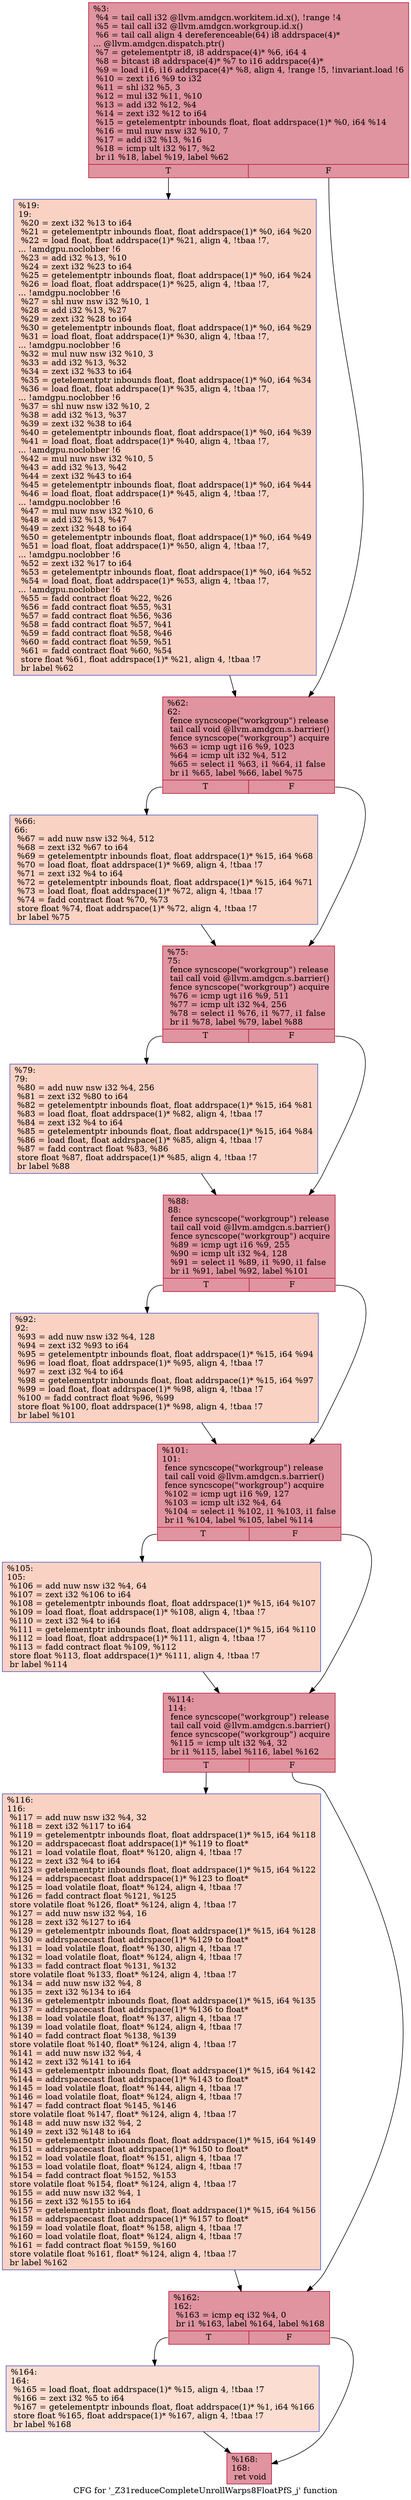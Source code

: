 digraph "CFG for '_Z31reduceCompleteUnrollWarps8FloatPfS_j' function" {
	label="CFG for '_Z31reduceCompleteUnrollWarps8FloatPfS_j' function";

	Node0x48ae2b0 [shape=record,color="#b70d28ff", style=filled, fillcolor="#b70d2870",label="{%3:\l  %4 = tail call i32 @llvm.amdgcn.workitem.id.x(), !range !4\l  %5 = tail call i32 @llvm.amdgcn.workgroup.id.x()\l  %6 = tail call align 4 dereferenceable(64) i8 addrspace(4)*\l... @llvm.amdgcn.dispatch.ptr()\l  %7 = getelementptr i8, i8 addrspace(4)* %6, i64 4\l  %8 = bitcast i8 addrspace(4)* %7 to i16 addrspace(4)*\l  %9 = load i16, i16 addrspace(4)* %8, align 4, !range !5, !invariant.load !6\l  %10 = zext i16 %9 to i32\l  %11 = shl i32 %5, 3\l  %12 = mul i32 %11, %10\l  %13 = add i32 %12, %4\l  %14 = zext i32 %12 to i64\l  %15 = getelementptr inbounds float, float addrspace(1)* %0, i64 %14\l  %16 = mul nuw nsw i32 %10, 7\l  %17 = add i32 %13, %16\l  %18 = icmp ult i32 %17, %2\l  br i1 %18, label %19, label %62\l|{<s0>T|<s1>F}}"];
	Node0x48ae2b0:s0 -> Node0x48af080;
	Node0x48ae2b0:s1 -> Node0x48b05b0;
	Node0x48af080 [shape=record,color="#3d50c3ff", style=filled, fillcolor="#f4987a70",label="{%19:\l19:                                               \l  %20 = zext i32 %13 to i64\l  %21 = getelementptr inbounds float, float addrspace(1)* %0, i64 %20\l  %22 = load float, float addrspace(1)* %21, align 4, !tbaa !7,\l... !amdgpu.noclobber !6\l  %23 = add i32 %13, %10\l  %24 = zext i32 %23 to i64\l  %25 = getelementptr inbounds float, float addrspace(1)* %0, i64 %24\l  %26 = load float, float addrspace(1)* %25, align 4, !tbaa !7,\l... !amdgpu.noclobber !6\l  %27 = shl nuw nsw i32 %10, 1\l  %28 = add i32 %13, %27\l  %29 = zext i32 %28 to i64\l  %30 = getelementptr inbounds float, float addrspace(1)* %0, i64 %29\l  %31 = load float, float addrspace(1)* %30, align 4, !tbaa !7,\l... !amdgpu.noclobber !6\l  %32 = mul nuw nsw i32 %10, 3\l  %33 = add i32 %13, %32\l  %34 = zext i32 %33 to i64\l  %35 = getelementptr inbounds float, float addrspace(1)* %0, i64 %34\l  %36 = load float, float addrspace(1)* %35, align 4, !tbaa !7,\l... !amdgpu.noclobber !6\l  %37 = shl nuw nsw i32 %10, 2\l  %38 = add i32 %13, %37\l  %39 = zext i32 %38 to i64\l  %40 = getelementptr inbounds float, float addrspace(1)* %0, i64 %39\l  %41 = load float, float addrspace(1)* %40, align 4, !tbaa !7,\l... !amdgpu.noclobber !6\l  %42 = mul nuw nsw i32 %10, 5\l  %43 = add i32 %13, %42\l  %44 = zext i32 %43 to i64\l  %45 = getelementptr inbounds float, float addrspace(1)* %0, i64 %44\l  %46 = load float, float addrspace(1)* %45, align 4, !tbaa !7,\l... !amdgpu.noclobber !6\l  %47 = mul nuw nsw i32 %10, 6\l  %48 = add i32 %13, %47\l  %49 = zext i32 %48 to i64\l  %50 = getelementptr inbounds float, float addrspace(1)* %0, i64 %49\l  %51 = load float, float addrspace(1)* %50, align 4, !tbaa !7,\l... !amdgpu.noclobber !6\l  %52 = zext i32 %17 to i64\l  %53 = getelementptr inbounds float, float addrspace(1)* %0, i64 %52\l  %54 = load float, float addrspace(1)* %53, align 4, !tbaa !7,\l... !amdgpu.noclobber !6\l  %55 = fadd contract float %22, %26\l  %56 = fadd contract float %55, %31\l  %57 = fadd contract float %56, %36\l  %58 = fadd contract float %57, %41\l  %59 = fadd contract float %58, %46\l  %60 = fadd contract float %59, %51\l  %61 = fadd contract float %60, %54\l  store float %61, float addrspace(1)* %21, align 4, !tbaa !7\l  br label %62\l}"];
	Node0x48af080 -> Node0x48b05b0;
	Node0x48b05b0 [shape=record,color="#b70d28ff", style=filled, fillcolor="#b70d2870",label="{%62:\l62:                                               \l  fence syncscope(\"workgroup\") release\l  tail call void @llvm.amdgcn.s.barrier()\l  fence syncscope(\"workgroup\") acquire\l  %63 = icmp ugt i16 %9, 1023\l  %64 = icmp ult i32 %4, 512\l  %65 = select i1 %63, i1 %64, i1 false\l  br i1 %65, label %66, label %75\l|{<s0>T|<s1>F}}"];
	Node0x48b05b0:s0 -> Node0x48b1d10;
	Node0x48b05b0:s1 -> Node0x48b1da0;
	Node0x48b1d10 [shape=record,color="#3d50c3ff", style=filled, fillcolor="#f4987a70",label="{%66:\l66:                                               \l  %67 = add nuw nsw i32 %4, 512\l  %68 = zext i32 %67 to i64\l  %69 = getelementptr inbounds float, float addrspace(1)* %15, i64 %68\l  %70 = load float, float addrspace(1)* %69, align 4, !tbaa !7\l  %71 = zext i32 %4 to i64\l  %72 = getelementptr inbounds float, float addrspace(1)* %15, i64 %71\l  %73 = load float, float addrspace(1)* %72, align 4, !tbaa !7\l  %74 = fadd contract float %70, %73\l  store float %74, float addrspace(1)* %72, align 4, !tbaa !7\l  br label %75\l}"];
	Node0x48b1d10 -> Node0x48b1da0;
	Node0x48b1da0 [shape=record,color="#b70d28ff", style=filled, fillcolor="#b70d2870",label="{%75:\l75:                                               \l  fence syncscope(\"workgroup\") release\l  tail call void @llvm.amdgcn.s.barrier()\l  fence syncscope(\"workgroup\") acquire\l  %76 = icmp ugt i16 %9, 511\l  %77 = icmp ult i32 %4, 256\l  %78 = select i1 %76, i1 %77, i1 false\l  br i1 %78, label %79, label %88\l|{<s0>T|<s1>F}}"];
	Node0x48b1da0:s0 -> Node0x48b4090;
	Node0x48b1da0:s1 -> Node0x48b40e0;
	Node0x48b4090 [shape=record,color="#3d50c3ff", style=filled, fillcolor="#f4987a70",label="{%79:\l79:                                               \l  %80 = add nuw nsw i32 %4, 256\l  %81 = zext i32 %80 to i64\l  %82 = getelementptr inbounds float, float addrspace(1)* %15, i64 %81\l  %83 = load float, float addrspace(1)* %82, align 4, !tbaa !7\l  %84 = zext i32 %4 to i64\l  %85 = getelementptr inbounds float, float addrspace(1)* %15, i64 %84\l  %86 = load float, float addrspace(1)* %85, align 4, !tbaa !7\l  %87 = fadd contract float %83, %86\l  store float %87, float addrspace(1)* %85, align 4, !tbaa !7\l  br label %88\l}"];
	Node0x48b4090 -> Node0x48b40e0;
	Node0x48b40e0 [shape=record,color="#b70d28ff", style=filled, fillcolor="#b70d2870",label="{%88:\l88:                                               \l  fence syncscope(\"workgroup\") release\l  tail call void @llvm.amdgcn.s.barrier()\l  fence syncscope(\"workgroup\") acquire\l  %89 = icmp ugt i16 %9, 255\l  %90 = icmp ult i32 %4, 128\l  %91 = select i1 %89, i1 %90, i1 false\l  br i1 %91, label %92, label %101\l|{<s0>T|<s1>F}}"];
	Node0x48b40e0:s0 -> Node0x48b4ae0;
	Node0x48b40e0:s1 -> Node0x48b4b30;
	Node0x48b4ae0 [shape=record,color="#3d50c3ff", style=filled, fillcolor="#f4987a70",label="{%92:\l92:                                               \l  %93 = add nuw nsw i32 %4, 128\l  %94 = zext i32 %93 to i64\l  %95 = getelementptr inbounds float, float addrspace(1)* %15, i64 %94\l  %96 = load float, float addrspace(1)* %95, align 4, !tbaa !7\l  %97 = zext i32 %4 to i64\l  %98 = getelementptr inbounds float, float addrspace(1)* %15, i64 %97\l  %99 = load float, float addrspace(1)* %98, align 4, !tbaa !7\l  %100 = fadd contract float %96, %99\l  store float %100, float addrspace(1)* %98, align 4, !tbaa !7\l  br label %101\l}"];
	Node0x48b4ae0 -> Node0x48b4b30;
	Node0x48b4b30 [shape=record,color="#b70d28ff", style=filled, fillcolor="#b70d2870",label="{%101:\l101:                                              \l  fence syncscope(\"workgroup\") release\l  tail call void @llvm.amdgcn.s.barrier()\l  fence syncscope(\"workgroup\") acquire\l  %102 = icmp ugt i16 %9, 127\l  %103 = icmp ult i32 %4, 64\l  %104 = select i1 %102, i1 %103, i1 false\l  br i1 %104, label %105, label %114\l|{<s0>T|<s1>F}}"];
	Node0x48b4b30:s0 -> Node0x48b54f0;
	Node0x48b4b30:s1 -> Node0x48b5540;
	Node0x48b54f0 [shape=record,color="#3d50c3ff", style=filled, fillcolor="#f4987a70",label="{%105:\l105:                                              \l  %106 = add nuw nsw i32 %4, 64\l  %107 = zext i32 %106 to i64\l  %108 = getelementptr inbounds float, float addrspace(1)* %15, i64 %107\l  %109 = load float, float addrspace(1)* %108, align 4, !tbaa !7\l  %110 = zext i32 %4 to i64\l  %111 = getelementptr inbounds float, float addrspace(1)* %15, i64 %110\l  %112 = load float, float addrspace(1)* %111, align 4, !tbaa !7\l  %113 = fadd contract float %109, %112\l  store float %113, float addrspace(1)* %111, align 4, !tbaa !7\l  br label %114\l}"];
	Node0x48b54f0 -> Node0x48b5540;
	Node0x48b5540 [shape=record,color="#b70d28ff", style=filled, fillcolor="#b70d2870",label="{%114:\l114:                                              \l  fence syncscope(\"workgroup\") release\l  tail call void @llvm.amdgcn.s.barrier()\l  fence syncscope(\"workgroup\") acquire\l  %115 = icmp ult i32 %4, 32\l  br i1 %115, label %116, label %162\l|{<s0>T|<s1>F}}"];
	Node0x48b5540:s0 -> Node0x48b5d90;
	Node0x48b5540:s1 -> Node0x48b5de0;
	Node0x48b5d90 [shape=record,color="#3d50c3ff", style=filled, fillcolor="#f4987a70",label="{%116:\l116:                                              \l  %117 = add nuw nsw i32 %4, 32\l  %118 = zext i32 %117 to i64\l  %119 = getelementptr inbounds float, float addrspace(1)* %15, i64 %118\l  %120 = addrspacecast float addrspace(1)* %119 to float*\l  %121 = load volatile float, float* %120, align 4, !tbaa !7\l  %122 = zext i32 %4 to i64\l  %123 = getelementptr inbounds float, float addrspace(1)* %15, i64 %122\l  %124 = addrspacecast float addrspace(1)* %123 to float*\l  %125 = load volatile float, float* %124, align 4, !tbaa !7\l  %126 = fadd contract float %121, %125\l  store volatile float %126, float* %124, align 4, !tbaa !7\l  %127 = add nuw nsw i32 %4, 16\l  %128 = zext i32 %127 to i64\l  %129 = getelementptr inbounds float, float addrspace(1)* %15, i64 %128\l  %130 = addrspacecast float addrspace(1)* %129 to float*\l  %131 = load volatile float, float* %130, align 4, !tbaa !7\l  %132 = load volatile float, float* %124, align 4, !tbaa !7\l  %133 = fadd contract float %131, %132\l  store volatile float %133, float* %124, align 4, !tbaa !7\l  %134 = add nuw nsw i32 %4, 8\l  %135 = zext i32 %134 to i64\l  %136 = getelementptr inbounds float, float addrspace(1)* %15, i64 %135\l  %137 = addrspacecast float addrspace(1)* %136 to float*\l  %138 = load volatile float, float* %137, align 4, !tbaa !7\l  %139 = load volatile float, float* %124, align 4, !tbaa !7\l  %140 = fadd contract float %138, %139\l  store volatile float %140, float* %124, align 4, !tbaa !7\l  %141 = add nuw nsw i32 %4, 4\l  %142 = zext i32 %141 to i64\l  %143 = getelementptr inbounds float, float addrspace(1)* %15, i64 %142\l  %144 = addrspacecast float addrspace(1)* %143 to float*\l  %145 = load volatile float, float* %144, align 4, !tbaa !7\l  %146 = load volatile float, float* %124, align 4, !tbaa !7\l  %147 = fadd contract float %145, %146\l  store volatile float %147, float* %124, align 4, !tbaa !7\l  %148 = add nuw nsw i32 %4, 2\l  %149 = zext i32 %148 to i64\l  %150 = getelementptr inbounds float, float addrspace(1)* %15, i64 %149\l  %151 = addrspacecast float addrspace(1)* %150 to float*\l  %152 = load volatile float, float* %151, align 4, !tbaa !7\l  %153 = load volatile float, float* %124, align 4, !tbaa !7\l  %154 = fadd contract float %152, %153\l  store volatile float %154, float* %124, align 4, !tbaa !7\l  %155 = add nuw nsw i32 %4, 1\l  %156 = zext i32 %155 to i64\l  %157 = getelementptr inbounds float, float addrspace(1)* %15, i64 %156\l  %158 = addrspacecast float addrspace(1)* %157 to float*\l  %159 = load volatile float, float* %158, align 4, !tbaa !7\l  %160 = load volatile float, float* %124, align 4, !tbaa !7\l  %161 = fadd contract float %159, %160\l  store volatile float %161, float* %124, align 4, !tbaa !7\l  br label %162\l}"];
	Node0x48b5d90 -> Node0x48b5de0;
	Node0x48b5de0 [shape=record,color="#b70d28ff", style=filled, fillcolor="#b70d2870",label="{%162:\l162:                                              \l  %163 = icmp eq i32 %4, 0\l  br i1 %163, label %164, label %168\l|{<s0>T|<s1>F}}"];
	Node0x48b5de0:s0 -> Node0x48b7ec0;
	Node0x48b5de0:s1 -> Node0x48b7f10;
	Node0x48b7ec0 [shape=record,color="#3d50c3ff", style=filled, fillcolor="#f7b39670",label="{%164:\l164:                                              \l  %165 = load float, float addrspace(1)* %15, align 4, !tbaa !7\l  %166 = zext i32 %5 to i64\l  %167 = getelementptr inbounds float, float addrspace(1)* %1, i64 %166\l  store float %165, float addrspace(1)* %167, align 4, !tbaa !7\l  br label %168\l}"];
	Node0x48b7ec0 -> Node0x48b7f10;
	Node0x48b7f10 [shape=record,color="#b70d28ff", style=filled, fillcolor="#b70d2870",label="{%168:\l168:                                              \l  ret void\l}"];
}
